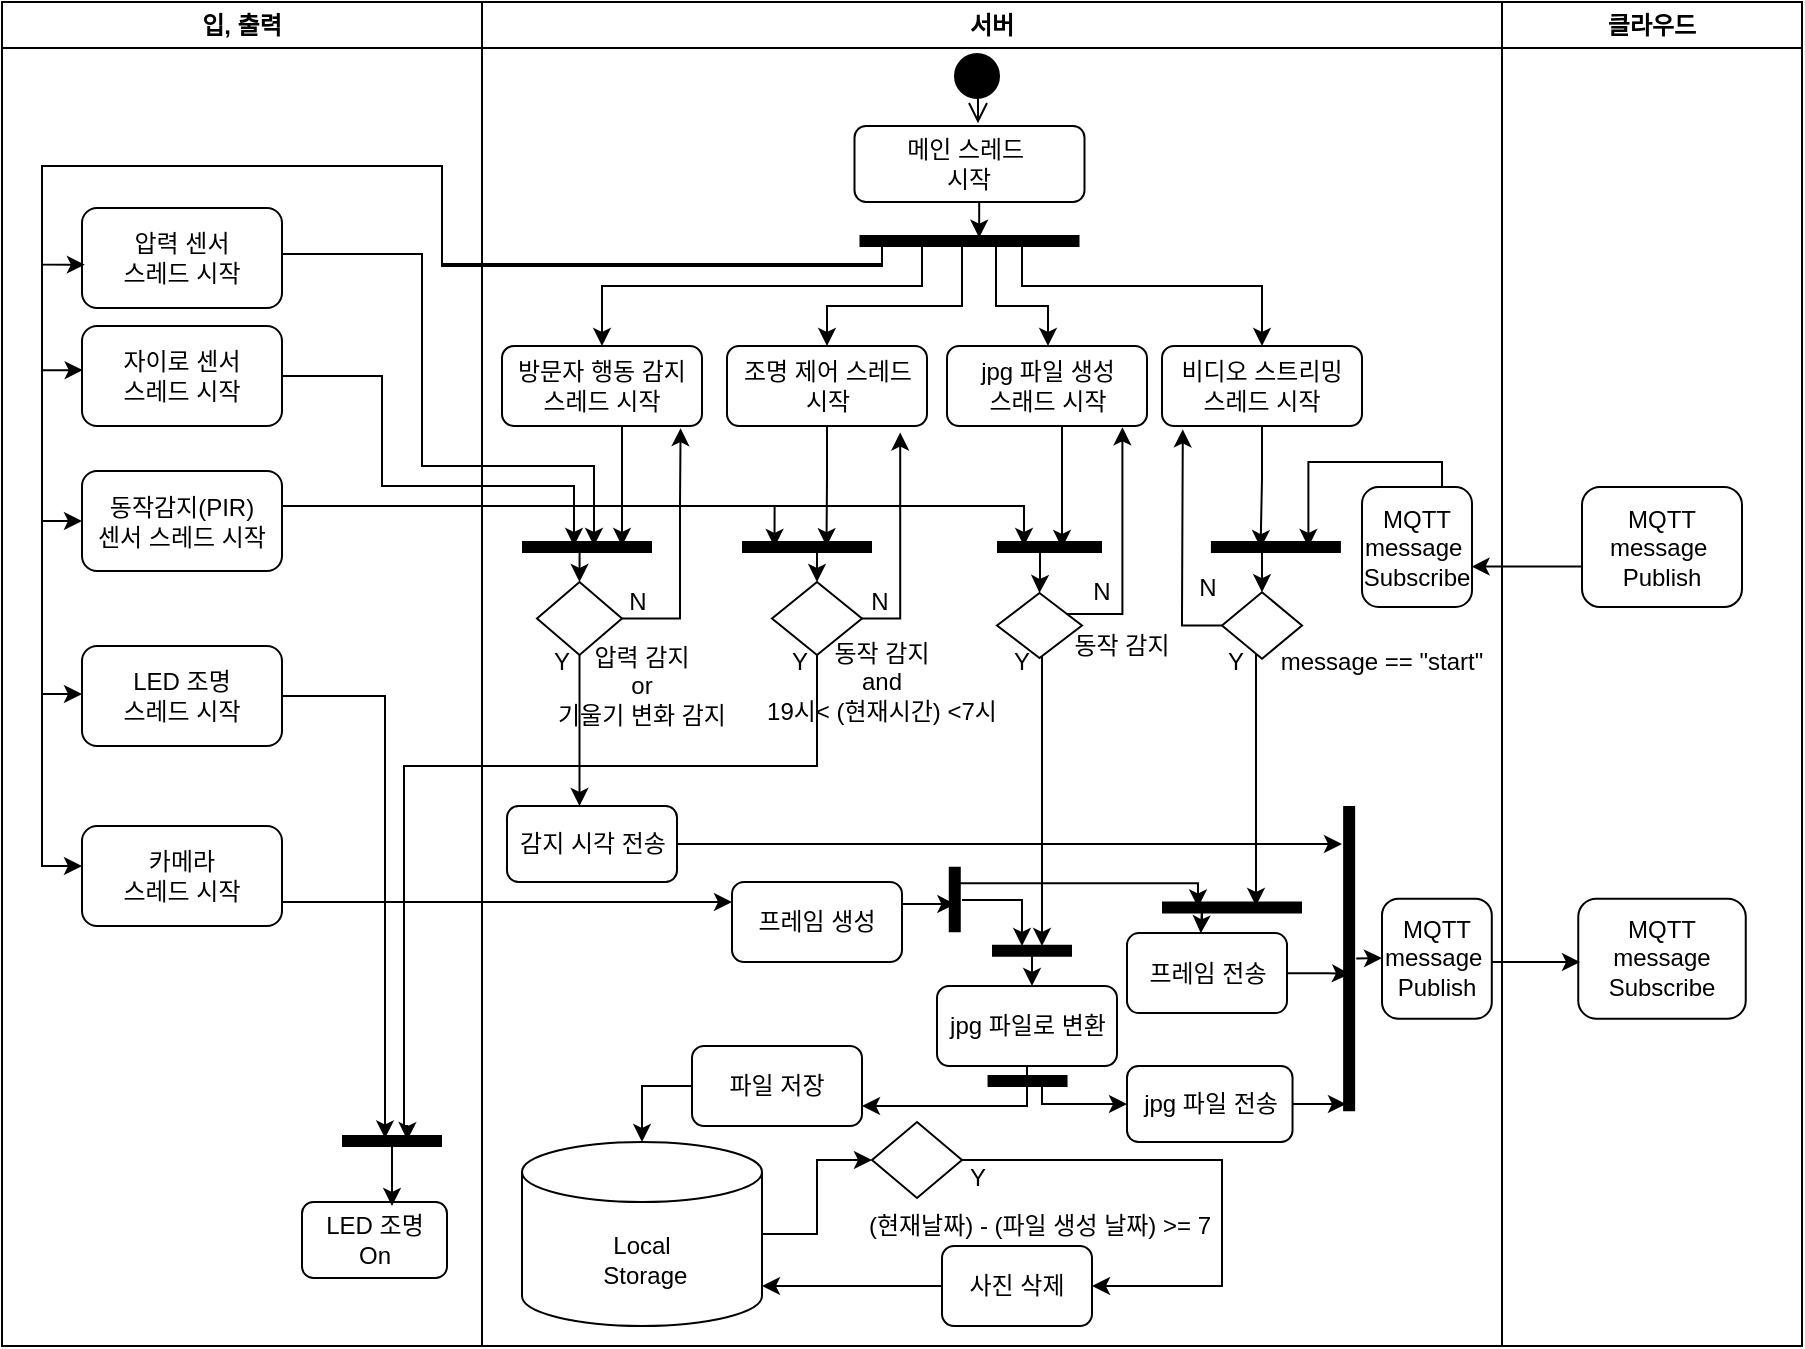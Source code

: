 <mxfile version="14.7.4" type="github">
  <diagram name="Page-1" id="e7e014a7-5840-1c2e-5031-d8a46d1fe8dd">
    <mxGraphModel dx="1026" dy="535" grid="1" gridSize="10" guides="1" tooltips="1" connect="1" arrows="1" fold="1" page="1" pageScale="1" pageWidth="1169" pageHeight="826" background="none" math="0" shadow="0">
      <root>
        <mxCell id="0" />
        <mxCell id="1" parent="0" />
        <mxCell id="2" value="입, 출력" style="swimlane;whiteSpace=wrap;startSize=23;" parent="1" vertex="1">
          <mxGeometry x="190" y="128" width="240" height="672" as="geometry" />
        </mxCell>
        <mxCell id="L_vHGLZkjsYfhN7t1LTF-173" value="&lt;span&gt;압력 센서&lt;/span&gt;&lt;br&gt;스레드 시작" style="rounded=1;whiteSpace=wrap;html=1;startSize=23;" vertex="1" parent="2">
          <mxGeometry x="40" y="103" width="100" height="50" as="geometry" />
        </mxCell>
        <mxCell id="L_vHGLZkjsYfhN7t1LTF-172" value="자이로 센서&lt;br style=&quot;padding: 0px ; margin: 0px&quot;&gt;스레드 시작" style="rounded=1;whiteSpace=wrap;html=1;startSize=23;" vertex="1" parent="2">
          <mxGeometry x="40" y="162" width="100" height="50" as="geometry" />
        </mxCell>
        <mxCell id="L_vHGLZkjsYfhN7t1LTF-171" value="동작감지(PIR)&lt;br&gt;센서 스레드 시작" style="rounded=1;whiteSpace=wrap;html=1;startSize=23;" vertex="1" parent="2">
          <mxGeometry x="40" y="234.5" width="100" height="50" as="geometry" />
        </mxCell>
        <mxCell id="L_vHGLZkjsYfhN7t1LTF-170" value="&lt;span&gt;LED 조명&lt;br&gt;스레드 시작&lt;br&gt;&lt;/span&gt;" style="rounded=1;whiteSpace=wrap;html=1;startSize=23;" vertex="1" parent="2">
          <mxGeometry x="40" y="322" width="100" height="50" as="geometry" />
        </mxCell>
        <mxCell id="L_vHGLZkjsYfhN7t1LTF-176" value="&lt;span&gt;카메라&lt;/span&gt;&lt;br style=&quot;padding: 0px ; margin: 0px&quot;&gt;스레드 시작" style="rounded=1;whiteSpace=wrap;html=1;startSize=23;" vertex="1" parent="2">
          <mxGeometry x="40" y="412" width="100" height="50" as="geometry" />
        </mxCell>
        <mxCell id="L_vHGLZkjsYfhN7t1LTF-133" value="LED 조명 &lt;br&gt;On" style="rounded=1;whiteSpace=wrap;html=1;startSize=23;" vertex="1" parent="2">
          <mxGeometry x="150" y="600" width="72.5" height="38" as="geometry" />
        </mxCell>
        <mxCell id="3" value="서버" style="swimlane;whiteSpace=wrap;startSize=23;" parent="1" vertex="1">
          <mxGeometry x="430" y="128" width="510" height="672" as="geometry" />
        </mxCell>
        <mxCell id="14" value="" style="edgeStyle=elbowEdgeStyle;elbow=horizontal;verticalAlign=bottom;endArrow=open;endSize=8;strokeColor=#000000;endFill=1;rounded=0;exitX=0.577;exitY=0.84;exitDx=0;exitDy=0;exitPerimeter=0;entryX=0.537;entryY=-0.036;entryDx=0;entryDy=0;entryPerimeter=0;" parent="3" source="13" target="L_vHGLZkjsYfhN7t1LTF-69" edge="1">
          <mxGeometry x="332.5" y="10" as="geometry">
            <mxPoint x="366" y="72" as="targetPoint" />
            <Array as="points">
              <mxPoint x="248" y="62" />
            </Array>
          </mxGeometry>
        </mxCell>
        <mxCell id="L_vHGLZkjsYfhN7t1LTF-147" style="edgeStyle=orthogonalEdgeStyle;rounded=0;orthogonalLoop=1;jettySize=auto;html=1;exitX=0.5;exitY=1;exitDx=0;exitDy=0;entryX=0.544;entryY=0.389;entryDx=0;entryDy=0;entryPerimeter=0;startSize=23;strokeColor=#000000;" edge="1" parent="3" source="L_vHGLZkjsYfhN7t1LTF-69" target="L_vHGLZkjsYfhN7t1LTF-71">
          <mxGeometry relative="1" as="geometry" />
        </mxCell>
        <mxCell id="L_vHGLZkjsYfhN7t1LTF-69" value="메인 스레드&amp;nbsp;&lt;br&gt;시작" style="rounded=1;whiteSpace=wrap;html=1;" vertex="1" parent="3">
          <mxGeometry x="186.25" y="62" width="115" height="38" as="geometry" />
        </mxCell>
        <mxCell id="L_vHGLZkjsYfhN7t1LTF-148" style="edgeStyle=orthogonalEdgeStyle;rounded=0;orthogonalLoop=1;jettySize=auto;html=1;startSize=23;strokeColor=#000000;exitX=0.468;exitY=0.528;exitDx=0;exitDy=0;exitPerimeter=0;" edge="1" parent="3" source="L_vHGLZkjsYfhN7t1LTF-71" target="L_vHGLZkjsYfhN7t1LTF-99">
          <mxGeometry relative="1" as="geometry">
            <Array as="points">
              <mxPoint x="220" y="120" />
              <mxPoint x="220" y="142" />
              <mxPoint x="60" y="142" />
            </Array>
          </mxGeometry>
        </mxCell>
        <mxCell id="L_vHGLZkjsYfhN7t1LTF-149" style="edgeStyle=orthogonalEdgeStyle;rounded=0;orthogonalLoop=1;jettySize=auto;html=1;exitX=0.567;exitY=0.544;exitDx=0;exitDy=0;exitPerimeter=0;entryX=0.5;entryY=0;entryDx=0;entryDy=0;startSize=23;strokeColor=#000000;" edge="1" parent="3" source="L_vHGLZkjsYfhN7t1LTF-71" target="L_vHGLZkjsYfhN7t1LTF-96">
          <mxGeometry relative="1" as="geometry">
            <Array as="points">
              <mxPoint x="240" y="120" />
              <mxPoint x="240" y="152" />
              <mxPoint x="173" y="152" />
            </Array>
          </mxGeometry>
        </mxCell>
        <mxCell id="L_vHGLZkjsYfhN7t1LTF-150" style="edgeStyle=orthogonalEdgeStyle;rounded=0;orthogonalLoop=1;jettySize=auto;html=1;exitX=0.75;exitY=0.5;exitDx=0;exitDy=0;exitPerimeter=0;startSize=23;strokeColor=#000000;" edge="1" parent="3" source="L_vHGLZkjsYfhN7t1LTF-71" target="L_vHGLZkjsYfhN7t1LTF-97">
          <mxGeometry relative="1" as="geometry">
            <Array as="points">
              <mxPoint x="257" y="152" />
              <mxPoint x="283" y="152" />
            </Array>
          </mxGeometry>
        </mxCell>
        <mxCell id="L_vHGLZkjsYfhN7t1LTF-151" style="edgeStyle=orthogonalEdgeStyle;rounded=0;orthogonalLoop=1;jettySize=auto;html=1;exitX=0.75;exitY=0.5;exitDx=0;exitDy=0;exitPerimeter=0;entryX=0.5;entryY=0;entryDx=0;entryDy=0;startSize=23;strokeColor=#000000;" edge="1" parent="3" source="L_vHGLZkjsYfhN7t1LTF-71" target="L_vHGLZkjsYfhN7t1LTF-100">
          <mxGeometry relative="1" as="geometry">
            <Array as="points">
              <mxPoint x="270" y="120" />
              <mxPoint x="270" y="142" />
              <mxPoint x="390" y="142" />
            </Array>
          </mxGeometry>
        </mxCell>
        <mxCell id="L_vHGLZkjsYfhN7t1LTF-71" value="" style="shape=line;strokeWidth=6;strokeColor=#000000;rotation=0;fillColor=#FFFFFF;" vertex="1" parent="3">
          <mxGeometry x="188.75" y="112" width="110" height="15" as="geometry" />
        </mxCell>
        <mxCell id="13" value="" style="ellipse;shape=startState;fillColor=#000000;strokeColor=#000000;" parent="3" vertex="1">
          <mxGeometry x="232.5" y="22" width="30" height="30" as="geometry" />
        </mxCell>
        <mxCell id="L_vHGLZkjsYfhN7t1LTF-211" style="edgeStyle=orthogonalEdgeStyle;rounded=0;orthogonalLoop=1;jettySize=auto;html=1;startSize=23;strokeColor=#000000;entryX=0.75;entryY=0.5;entryDx=0;entryDy=0;entryPerimeter=0;" edge="1" parent="3" target="L_vHGLZkjsYfhN7t1LTF-225">
          <mxGeometry relative="1" as="geometry">
            <mxPoint x="480.034" y="250" as="sourcePoint" />
            <Array as="points">
              <mxPoint x="480" y="230" />
              <mxPoint x="413" y="230" />
            </Array>
          </mxGeometry>
        </mxCell>
        <mxCell id="L_vHGLZkjsYfhN7t1LTF-228" style="edgeStyle=orthogonalEdgeStyle;rounded=0;orthogonalLoop=1;jettySize=auto;html=1;entryX=0.382;entryY=0.538;entryDx=0;entryDy=0;entryPerimeter=0;startSize=23;strokeColor=#000000;" edge="1" parent="3" source="L_vHGLZkjsYfhN7t1LTF-100" target="L_vHGLZkjsYfhN7t1LTF-225">
          <mxGeometry relative="1" as="geometry" />
        </mxCell>
        <mxCell id="L_vHGLZkjsYfhN7t1LTF-100" value="비디오 스트리밍&lt;br style=&quot;padding: 0px ; margin: 0px&quot;&gt;스레드 시작" style="rounded=1;whiteSpace=wrap;html=1;strokeColor=#000000;fillColor=#FFFFFF;" vertex="1" parent="3">
          <mxGeometry x="340" y="172" width="100" height="40" as="geometry" />
        </mxCell>
        <mxCell id="L_vHGLZkjsYfhN7t1LTF-168" style="edgeStyle=orthogonalEdgeStyle;rounded=0;orthogonalLoop=1;jettySize=auto;html=1;startSize=23;strokeColor=#000000;" edge="1" parent="3" source="L_vHGLZkjsYfhN7t1LTF-99">
          <mxGeometry relative="1" as="geometry">
            <mxPoint x="70" y="216" as="sourcePoint" />
            <mxPoint x="70" y="272" as="targetPoint" />
            <Array as="points">
              <mxPoint x="70" y="222" />
              <mxPoint x="70" y="222" />
            </Array>
          </mxGeometry>
        </mxCell>
        <mxCell id="L_vHGLZkjsYfhN7t1LTF-99" value="방문자 행동 감지&lt;br style=&quot;padding: 0px ; margin: 0px&quot;&gt;스레드 시작" style="rounded=1;whiteSpace=wrap;html=1;strokeColor=#000000;fillColor=#FFFFFF;" vertex="1" parent="3">
          <mxGeometry x="10" y="172" width="100" height="40" as="geometry" />
        </mxCell>
        <mxCell id="L_vHGLZkjsYfhN7t1LTF-97" value="jpg 파일 생성&lt;br style=&quot;padding: 0px ; margin: 0px&quot;&gt;스래드 시작" style="rounded=1;whiteSpace=wrap;html=1;strokeColor=#000000;fillColor=#FFFFFF;" vertex="1" parent="3">
          <mxGeometry x="232.5" y="172" width="100" height="40" as="geometry" />
        </mxCell>
        <mxCell id="L_vHGLZkjsYfhN7t1LTF-226" style="edgeStyle=orthogonalEdgeStyle;rounded=0;orthogonalLoop=1;jettySize=auto;html=1;entryX=0.65;entryY=0.474;entryDx=0;entryDy=0;entryPerimeter=0;startSize=23;strokeColor=#000000;" edge="1" parent="3" source="L_vHGLZkjsYfhN7t1LTF-96" target="L_vHGLZkjsYfhN7t1LTF-223">
          <mxGeometry relative="1" as="geometry" />
        </mxCell>
        <mxCell id="L_vHGLZkjsYfhN7t1LTF-96" value="조명 제어 스레드&lt;br&gt;시작" style="rounded=1;whiteSpace=wrap;html=1;strokeColor=#000000;fillColor=#FFFFFF;" vertex="1" parent="3">
          <mxGeometry x="122.5" y="172" width="100" height="40" as="geometry" />
        </mxCell>
        <mxCell id="21" value="" style="rhombus;fillColor=#FFFFFF;strokeColor=#000000;" parent="3" vertex="1">
          <mxGeometry x="257.5" y="295.5" width="42.5" height="32.5" as="geometry" />
        </mxCell>
        <mxCell id="L_vHGLZkjsYfhN7t1LTF-204" style="edgeStyle=orthogonalEdgeStyle;rounded=0;orthogonalLoop=1;jettySize=auto;html=1;startSize=23;strokeColor=#000000;" edge="1" parent="3" source="L_vHGLZkjsYfhN7t1LTF-119">
          <mxGeometry relative="1" as="geometry">
            <mxPoint x="387" y="340" as="sourcePoint" />
            <mxPoint x="387" y="452" as="targetPoint" />
            <Array as="points">
              <mxPoint x="387" y="362" />
              <mxPoint x="387" y="362" />
            </Array>
          </mxGeometry>
        </mxCell>
        <mxCell id="L_vHGLZkjsYfhN7t1LTF-120" value="프레임 생성" style="rounded=1;whiteSpace=wrap;html=1;strokeColor=#000000;fillColor=#FFFFFF;" vertex="1" parent="3">
          <mxGeometry x="125" y="440" width="85" height="40" as="geometry" />
        </mxCell>
        <mxCell id="L_vHGLZkjsYfhN7t1LTF-122" value="" style="rhombus;fillColor=#FFFFFF;strokeColor=#000000;" vertex="1" parent="3">
          <mxGeometry x="145" y="290" width="45" height="36.5" as="geometry" />
        </mxCell>
        <mxCell id="L_vHGLZkjsYfhN7t1LTF-183" style="edgeStyle=orthogonalEdgeStyle;rounded=0;orthogonalLoop=1;jettySize=auto;html=1;startSize=23;strokeColor=#000000;" edge="1" parent="3" source="L_vHGLZkjsYfhN7t1LTF-123" target="L_vHGLZkjsYfhN7t1LTF-132">
          <mxGeometry relative="1" as="geometry">
            <Array as="points">
              <mxPoint x="49" y="382" />
              <mxPoint x="49" y="382" />
            </Array>
          </mxGeometry>
        </mxCell>
        <mxCell id="L_vHGLZkjsYfhN7t1LTF-123" value="" style="rhombus;fillColor=#FFFFFF;strokeColor=#000000;shadow=0;" vertex="1" parent="3">
          <mxGeometry x="27.5" y="290" width="42.5" height="36.5" as="geometry" />
        </mxCell>
        <mxCell id="L_vHGLZkjsYfhN7t1LTF-200" style="edgeStyle=orthogonalEdgeStyle;rounded=0;orthogonalLoop=1;jettySize=auto;html=1;startSize=23;strokeColor=#000000;" edge="1" parent="3" source="L_vHGLZkjsYfhN7t1LTF-127" target="L_vHGLZkjsYfhN7t1LTF-128">
          <mxGeometry relative="1" as="geometry" />
        </mxCell>
        <mxCell id="L_vHGLZkjsYfhN7t1LTF-127" value="Local&lt;br&gt;&amp;nbsp;Storage" style="shape=cylinder3;whiteSpace=wrap;html=1;boundedLbl=1;backgroundOutline=1;size=15;startSize=23;" vertex="1" parent="3">
          <mxGeometry x="20" y="570" width="120" height="92" as="geometry" />
        </mxCell>
        <mxCell id="L_vHGLZkjsYfhN7t1LTF-201" style="edgeStyle=orthogonalEdgeStyle;rounded=0;orthogonalLoop=1;jettySize=auto;html=1;entryX=1;entryY=0.5;entryDx=0;entryDy=0;startSize=23;strokeColor=#000000;exitX=1;exitY=0.5;exitDx=0;exitDy=0;" edge="1" parent="3" source="L_vHGLZkjsYfhN7t1LTF-128" target="L_vHGLZkjsYfhN7t1LTF-130">
          <mxGeometry relative="1" as="geometry">
            <Array as="points">
              <mxPoint x="370" y="579" />
              <mxPoint x="370" y="642" />
            </Array>
          </mxGeometry>
        </mxCell>
        <mxCell id="L_vHGLZkjsYfhN7t1LTF-128" value="" style="rhombus;fillColor=#FFFFFF;strokeColor=#000000;" vertex="1" parent="3">
          <mxGeometry x="195" y="560" width="45" height="38" as="geometry" />
        </mxCell>
        <mxCell id="L_vHGLZkjsYfhN7t1LTF-202" style="edgeStyle=orthogonalEdgeStyle;rounded=0;orthogonalLoop=1;jettySize=auto;html=1;startSize=23;strokeColor=#000000;" edge="1" parent="3" source="L_vHGLZkjsYfhN7t1LTF-130" target="L_vHGLZkjsYfhN7t1LTF-127">
          <mxGeometry relative="1" as="geometry">
            <Array as="points">
              <mxPoint x="190" y="642" />
              <mxPoint x="190" y="642" />
            </Array>
          </mxGeometry>
        </mxCell>
        <mxCell id="L_vHGLZkjsYfhN7t1LTF-130" value="사진 삭제" style="rounded=1;whiteSpace=wrap;html=1;startSize=23;" vertex="1" parent="3">
          <mxGeometry x="230" y="622" width="75" height="40" as="geometry" />
        </mxCell>
        <mxCell id="L_vHGLZkjsYfhN7t1LTF-208" style="edgeStyle=orthogonalEdgeStyle;rounded=0;orthogonalLoop=1;jettySize=auto;html=1;entryX=0.5;entryY=0;entryDx=0;entryDy=0;entryPerimeter=0;startSize=23;strokeColor=#000000;exitX=0;exitY=0.5;exitDx=0;exitDy=0;" edge="1" parent="3" source="L_vHGLZkjsYfhN7t1LTF-131" target="L_vHGLZkjsYfhN7t1LTF-127">
          <mxGeometry relative="1" as="geometry" />
        </mxCell>
        <mxCell id="L_vHGLZkjsYfhN7t1LTF-131" value="파일 저장" style="rounded=1;whiteSpace=wrap;html=1;startSize=23;" vertex="1" parent="3">
          <mxGeometry x="105" y="522" width="85" height="40" as="geometry" />
        </mxCell>
        <mxCell id="L_vHGLZkjsYfhN7t1LTF-132" value="감지 시각 전송" style="rounded=1;whiteSpace=wrap;html=1;startSize=23;" vertex="1" parent="3">
          <mxGeometry x="12.5" y="402" width="85" height="38" as="geometry" />
        </mxCell>
        <mxCell id="L_vHGLZkjsYfhN7t1LTF-234" style="edgeStyle=orthogonalEdgeStyle;rounded=0;orthogonalLoop=1;jettySize=auto;html=1;startSize=23;strokeColor=#000000;" edge="1" parent="3" source="L_vHGLZkjsYfhN7t1LTF-134">
          <mxGeometry relative="1" as="geometry">
            <mxPoint x="434" y="486" as="targetPoint" />
            <Array as="points">
              <mxPoint x="423" y="486" />
              <mxPoint x="434" y="486" />
            </Array>
          </mxGeometry>
        </mxCell>
        <mxCell id="L_vHGLZkjsYfhN7t1LTF-134" value="프레임 전송" style="rounded=1;whiteSpace=wrap;html=1;strokeColor=#000000;fillColor=#FFFFFF;" vertex="1" parent="3">
          <mxGeometry x="322.5" y="465.56" width="80" height="40" as="geometry" />
        </mxCell>
        <mxCell id="L_vHGLZkjsYfhN7t1LTF-235" style="edgeStyle=orthogonalEdgeStyle;rounded=0;orthogonalLoop=1;jettySize=auto;html=1;startSize=23;strokeColor=#000000;" edge="1" parent="3" source="L_vHGLZkjsYfhN7t1LTF-138">
          <mxGeometry relative="1" as="geometry">
            <mxPoint x="450" y="478" as="targetPoint" />
            <Array as="points">
              <mxPoint x="449" y="478" />
              <mxPoint x="449" y="478" />
            </Array>
          </mxGeometry>
        </mxCell>
        <mxCell id="L_vHGLZkjsYfhN7t1LTF-138" value="" style="shape=line;strokeWidth=6;strokeColor=#000000;rotation=90;fillColor=#FFFFFF;" vertex="1" parent="3">
          <mxGeometry x="357.23" y="474.76" width="152.67" height="7.13" as="geometry" />
        </mxCell>
        <mxCell id="L_vHGLZkjsYfhN7t1LTF-169" style="edgeStyle=orthogonalEdgeStyle;rounded=0;orthogonalLoop=1;jettySize=auto;html=1;startSize=23;strokeColor=#000000;exitX=0.501;exitY=0.547;exitDx=0;exitDy=0;exitPerimeter=0;entryX=0.5;entryY=0;entryDx=0;entryDy=0;" edge="1" parent="3" source="L_vHGLZkjsYfhN7t1LTF-167" target="L_vHGLZkjsYfhN7t1LTF-123">
          <mxGeometry relative="1" as="geometry">
            <mxPoint x="55" y="314" as="targetPoint" />
          </mxGeometry>
        </mxCell>
        <mxCell id="L_vHGLZkjsYfhN7t1LTF-167" value="" style="shape=line;strokeWidth=6;strokeColor=#000000;rotation=0;fillColor=#FFFFFF;" vertex="1" parent="3">
          <mxGeometry x="20" y="265" width="65" height="15" as="geometry" />
        </mxCell>
        <mxCell id="L_vHGLZkjsYfhN7t1LTF-119" value="" style="rhombus;fillColor=#FFFFFF;strokeColor=#000000;" vertex="1" parent="3">
          <mxGeometry x="370" y="295.12" width="40" height="33.25" as="geometry" />
        </mxCell>
        <mxCell id="L_vHGLZkjsYfhN7t1LTF-214" value="&lt;span&gt;압력 감지&lt;/span&gt;&lt;br style=&quot;padding: 0px ; margin: 0px&quot;&gt;&lt;span&gt;or&lt;br&gt;기울기 변화 감지&lt;/span&gt;" style="text;html=1;strokeColor=none;fillColor=none;align=center;verticalAlign=middle;whiteSpace=wrap;rounded=0;shadow=0;" vertex="1" parent="3">
          <mxGeometry x="30" y="332" width="100" height="20" as="geometry" />
        </mxCell>
        <mxCell id="L_vHGLZkjsYfhN7t1LTF-215" value="&lt;span&gt;동작 감지&lt;/span&gt;&lt;br style=&quot;padding: 0px ; margin: 0px&quot;&gt;&lt;span&gt;and&lt;/span&gt;&lt;br style=&quot;padding: 0px ; margin: 0px&quot;&gt;&lt;span&gt;19시&amp;lt; (현재시간) &amp;lt;7시&lt;/span&gt;" style="text;html=1;strokeColor=none;fillColor=none;align=center;verticalAlign=middle;whiteSpace=wrap;rounded=0;shadow=0;" vertex="1" parent="3">
          <mxGeometry x="130" y="320" width="140" height="40" as="geometry" />
        </mxCell>
        <mxCell id="L_vHGLZkjsYfhN7t1LTF-219" value="&lt;span&gt;message == &quot;start&quot;&lt;/span&gt;" style="text;html=1;strokeColor=none;fillColor=none;align=center;verticalAlign=middle;whiteSpace=wrap;rounded=0;shadow=0;" vertex="1" parent="3">
          <mxGeometry x="394.9" y="320" width="110" height="20" as="geometry" />
        </mxCell>
        <mxCell id="L_vHGLZkjsYfhN7t1LTF-222" value="&lt;span&gt;(현재날짜) - (파일 생성 날짜)&amp;nbsp;&lt;/span&gt;&lt;span&gt;&amp;gt;= 7&lt;/span&gt;" style="text;html=1;strokeColor=none;fillColor=none;align=center;verticalAlign=middle;whiteSpace=wrap;rounded=0;shadow=0;" vertex="1" parent="3">
          <mxGeometry x="178.75" y="602" width="200" height="20" as="geometry" />
        </mxCell>
        <mxCell id="L_vHGLZkjsYfhN7t1LTF-230" style="edgeStyle=orthogonalEdgeStyle;rounded=0;orthogonalLoop=1;jettySize=auto;html=1;entryX=0.5;entryY=0;entryDx=0;entryDy=0;startSize=23;strokeColor=#000000;exitX=0.495;exitY=0.448;exitDx=0;exitDy=0;exitPerimeter=0;" edge="1" parent="3" source="L_vHGLZkjsYfhN7t1LTF-223" target="L_vHGLZkjsYfhN7t1LTF-122">
          <mxGeometry relative="1" as="geometry" />
        </mxCell>
        <mxCell id="L_vHGLZkjsYfhN7t1LTF-223" value="" style="shape=line;strokeWidth=6;strokeColor=#000000;rotation=0;fillColor=#FFFFFF;" vertex="1" parent="3">
          <mxGeometry x="130" y="265" width="65" height="15" as="geometry" />
        </mxCell>
        <mxCell id="L_vHGLZkjsYfhN7t1LTF-232" style="edgeStyle=orthogonalEdgeStyle;rounded=0;orthogonalLoop=1;jettySize=auto;html=1;entryX=0.5;entryY=0;entryDx=0;entryDy=0;startSize=23;strokeColor=#000000;exitX=0.351;exitY=0.522;exitDx=0;exitDy=0;exitPerimeter=0;" edge="1" parent="3" source="L_vHGLZkjsYfhN7t1LTF-225" target="L_vHGLZkjsYfhN7t1LTF-119">
          <mxGeometry relative="1" as="geometry">
            <Array as="points" />
          </mxGeometry>
        </mxCell>
        <mxCell id="L_vHGLZkjsYfhN7t1LTF-225" value="" style="shape=line;strokeWidth=6;strokeColor=#000000;rotation=0;fillColor=#FFFFFF;" vertex="1" parent="3">
          <mxGeometry x="364.45" y="265" width="65" height="15" as="geometry" />
        </mxCell>
        <mxCell id="L_vHGLZkjsYfhN7t1LTF-217" value="&lt;span&gt;동작 감지&lt;/span&gt;" style="text;html=1;strokeColor=none;fillColor=none;align=center;verticalAlign=middle;whiteSpace=wrap;rounded=0;shadow=0;" vertex="1" parent="3">
          <mxGeometry x="290" y="312" width="60" height="20" as="geometry" />
        </mxCell>
        <mxCell id="L_vHGLZkjsYfhN7t1LTF-224" value="" style="shape=line;strokeWidth=6;strokeColor=#000000;rotation=0;fillColor=#FFFFFF;" vertex="1" parent="3">
          <mxGeometry x="257.5" y="265" width="52.5" height="15" as="geometry" />
        </mxCell>
        <mxCell id="L_vHGLZkjsYfhN7t1LTF-227" style="edgeStyle=orthogonalEdgeStyle;rounded=0;orthogonalLoop=1;jettySize=auto;html=1;startSize=23;strokeColor=#000000;" edge="1" parent="3" source="L_vHGLZkjsYfhN7t1LTF-97">
          <mxGeometry relative="1" as="geometry">
            <mxPoint x="290" y="273" as="targetPoint" />
            <Array as="points">
              <mxPoint x="290" y="222" />
              <mxPoint x="290" y="222" />
            </Array>
          </mxGeometry>
        </mxCell>
        <mxCell id="L_vHGLZkjsYfhN7t1LTF-231" style="edgeStyle=orthogonalEdgeStyle;rounded=0;orthogonalLoop=1;jettySize=auto;html=1;entryX=0.5;entryY=0;entryDx=0;entryDy=0;startSize=23;strokeColor=#000000;exitX=0.33;exitY=0.487;exitDx=0;exitDy=0;exitPerimeter=0;" edge="1" parent="3" source="L_vHGLZkjsYfhN7t1LTF-224" target="21">
          <mxGeometry relative="1" as="geometry">
            <Array as="points">
              <mxPoint x="279" y="272" />
              <mxPoint x="279" y="287" />
            </Array>
          </mxGeometry>
        </mxCell>
        <mxCell id="L_vHGLZkjsYfhN7t1LTF-236" value="jpg 파일 전송" style="rounded=1;whiteSpace=wrap;html=1;shadow=0;strokeColor=#000000;fillColor=#FFFFFF;" vertex="1" parent="3">
          <mxGeometry x="322.5" y="532" width="82.77" height="38" as="geometry" />
        </mxCell>
        <mxCell id="L_vHGLZkjsYfhN7t1LTF-239" style="edgeStyle=orthogonalEdgeStyle;rounded=0;orthogonalLoop=1;jettySize=auto;html=1;startSize=23;strokeColor=#000000;exitX=1;exitY=0.5;exitDx=0;exitDy=0;" edge="1" parent="3" source="L_vHGLZkjsYfhN7t1LTF-236">
          <mxGeometry relative="1" as="geometry">
            <mxPoint x="432" y="551" as="targetPoint" />
            <mxPoint x="420" y="541" as="sourcePoint" />
          </mxGeometry>
        </mxCell>
        <mxCell id="L_vHGLZkjsYfhN7t1LTF-241" value="MQTT&lt;br style=&quot;padding: 0px ; margin: 0px&quot;&gt;message&amp;nbsp;&lt;br&gt;Subscribe" style="rounded=1;whiteSpace=wrap;html=1;shadow=0;strokeColor=#000000;fillColor=#FFFFFF;" vertex="1" parent="3">
          <mxGeometry x="440" y="242.5" width="55" height="60" as="geometry" />
        </mxCell>
        <mxCell id="L_vHGLZkjsYfhN7t1LTF-240" value="MQTT&lt;br style=&quot;padding: 0px ; margin: 0px&quot;&gt;message&amp;nbsp;&lt;br&gt;Publish" style="rounded=1;whiteSpace=wrap;html=1;shadow=0;strokeColor=#000000;fillColor=#FFFFFF;" vertex="1" parent="3">
          <mxGeometry x="450" y="448.33" width="54.9" height="60" as="geometry" />
        </mxCell>
        <mxCell id="L_vHGLZkjsYfhN7t1LTF-247" style="edgeStyle=orthogonalEdgeStyle;rounded=0;orthogonalLoop=1;jettySize=auto;html=1;startSize=23;strokeColor=#000000;entryX=0.893;entryY=1.027;entryDx=0;entryDy=0;entryPerimeter=0;" edge="1" parent="3" source="L_vHGLZkjsYfhN7t1LTF-123" target="L_vHGLZkjsYfhN7t1LTF-99">
          <mxGeometry relative="1" as="geometry">
            <mxPoint x="100" y="232" as="targetPoint" />
            <Array as="points">
              <mxPoint x="99" y="308" />
              <mxPoint x="99" y="251" />
            </Array>
          </mxGeometry>
        </mxCell>
        <mxCell id="L_vHGLZkjsYfhN7t1LTF-249" style="edgeStyle=orthogonalEdgeStyle;rounded=0;orthogonalLoop=1;jettySize=auto;html=1;startSize=23;strokeColor=#000000;entryX=0.866;entryY=1.082;entryDx=0;entryDy=0;entryPerimeter=0;" edge="1" parent="3" source="L_vHGLZkjsYfhN7t1LTF-122" target="L_vHGLZkjsYfhN7t1LTF-96">
          <mxGeometry relative="1" as="geometry">
            <mxPoint x="210" y="222" as="targetPoint" />
            <Array as="points">
              <mxPoint x="209" y="308" />
            </Array>
          </mxGeometry>
        </mxCell>
        <mxCell id="L_vHGLZkjsYfhN7t1LTF-250" style="edgeStyle=orthogonalEdgeStyle;rounded=0;orthogonalLoop=1;jettySize=auto;html=1;startSize=23;strokeColor=#000000;entryX=0.877;entryY=1.016;entryDx=0;entryDy=0;entryPerimeter=0;" edge="1" parent="3" source="21" target="L_vHGLZkjsYfhN7t1LTF-97">
          <mxGeometry relative="1" as="geometry">
            <mxPoint x="320" y="222" as="targetPoint" />
            <Array as="points">
              <mxPoint x="320" y="306" />
            </Array>
          </mxGeometry>
        </mxCell>
        <mxCell id="L_vHGLZkjsYfhN7t1LTF-251" style="edgeStyle=orthogonalEdgeStyle;rounded=0;orthogonalLoop=1;jettySize=auto;html=1;startSize=23;strokeColor=#000000;entryX=0.104;entryY=1.042;entryDx=0;entryDy=0;entryPerimeter=0;exitX=0;exitY=0.5;exitDx=0;exitDy=0;" edge="1" parent="3" source="L_vHGLZkjsYfhN7t1LTF-119" target="L_vHGLZkjsYfhN7t1LTF-100">
          <mxGeometry relative="1" as="geometry">
            <mxPoint x="350" y="222" as="targetPoint" />
            <Array as="points">
              <mxPoint x="350" y="312" />
              <mxPoint x="350" y="307" />
              <mxPoint x="350" y="307" />
            </Array>
          </mxGeometry>
        </mxCell>
        <mxCell id="L_vHGLZkjsYfhN7t1LTF-256" value="Y" style="text;html=1;strokeColor=none;fillColor=none;align=center;verticalAlign=middle;whiteSpace=wrap;rounded=0;shadow=0;" vertex="1" parent="3">
          <mxGeometry x="20" y="320" width="40" height="20" as="geometry" />
        </mxCell>
        <mxCell id="L_vHGLZkjsYfhN7t1LTF-253" value="Y" style="text;html=1;strokeColor=none;fillColor=none;align=center;verticalAlign=middle;whiteSpace=wrap;rounded=0;shadow=0;" vertex="1" parent="3">
          <mxGeometry x="138.75" y="320" width="40" height="20" as="geometry" />
        </mxCell>
        <mxCell id="L_vHGLZkjsYfhN7t1LTF-255" value="Y" style="text;html=1;strokeColor=none;fillColor=none;align=center;verticalAlign=middle;whiteSpace=wrap;rounded=0;shadow=0;" vertex="1" parent="3">
          <mxGeometry x="250" y="320" width="40" height="20" as="geometry" />
        </mxCell>
        <mxCell id="L_vHGLZkjsYfhN7t1LTF-252" value="Y" style="text;html=1;strokeColor=none;fillColor=none;align=center;verticalAlign=middle;whiteSpace=wrap;rounded=0;shadow=0;" vertex="1" parent="3">
          <mxGeometry x="357.23" y="320" width="40" height="20" as="geometry" />
        </mxCell>
        <mxCell id="L_vHGLZkjsYfhN7t1LTF-254" value="Y" style="text;html=1;strokeColor=none;fillColor=none;align=center;verticalAlign=middle;whiteSpace=wrap;rounded=0;shadow=0;" vertex="1" parent="3">
          <mxGeometry x="227.5" y="578" width="40" height="20" as="geometry" />
        </mxCell>
        <mxCell id="L_vHGLZkjsYfhN7t1LTF-260" value="N" style="text;html=1;strokeColor=none;fillColor=none;align=center;verticalAlign=middle;whiteSpace=wrap;rounded=0;shadow=0;" vertex="1" parent="3">
          <mxGeometry x="57.5" y="289.63" width="40" height="20" as="geometry" />
        </mxCell>
        <mxCell id="L_vHGLZkjsYfhN7t1LTF-259" value="N" style="text;html=1;strokeColor=none;fillColor=none;align=center;verticalAlign=middle;whiteSpace=wrap;rounded=0;shadow=0;" vertex="1" parent="3">
          <mxGeometry x="178.75" y="289.63" width="40" height="20" as="geometry" />
        </mxCell>
        <mxCell id="L_vHGLZkjsYfhN7t1LTF-258" value="N" style="text;html=1;strokeColor=none;fillColor=none;align=center;verticalAlign=middle;whiteSpace=wrap;rounded=0;shadow=0;" vertex="1" parent="3">
          <mxGeometry x="290" y="285" width="40" height="20" as="geometry" />
        </mxCell>
        <mxCell id="L_vHGLZkjsYfhN7t1LTF-257" value="N" style="text;html=1;strokeColor=none;fillColor=none;align=center;verticalAlign=middle;whiteSpace=wrap;rounded=0;shadow=0;" vertex="1" parent="3">
          <mxGeometry x="342.5" y="282.5" width="40" height="20" as="geometry" />
        </mxCell>
        <mxCell id="L_vHGLZkjsYfhN7t1LTF-193" value="" style="shape=line;strokeWidth=6;strokeColor=#000000;rotation=0;fillColor=#FFFFFF;" vertex="1" parent="3">
          <mxGeometry x="255" y="466.89" width="40" height="15" as="geometry" />
        </mxCell>
        <mxCell id="4" value="클라우드" style="swimlane;whiteSpace=wrap" parent="1" vertex="1">
          <mxGeometry x="940" y="128" width="150" height="672" as="geometry" />
        </mxCell>
        <mxCell id="L_vHGLZkjsYfhN7t1LTF-243" value="MQTT&lt;br style=&quot;padding: 0px ; margin: 0px&quot;&gt;message&amp;nbsp;&lt;br&gt;Publish" style="rounded=1;whiteSpace=wrap;html=1;shadow=0;strokeColor=#000000;fillColor=#FFFFFF;" vertex="1" parent="4">
          <mxGeometry x="40" y="242.5" width="80" height="60" as="geometry" />
        </mxCell>
        <mxCell id="L_vHGLZkjsYfhN7t1LTF-242" value="MQTT&lt;br style=&quot;padding: 0px ; margin: 0px&quot;&gt;message Subscribe" style="rounded=1;whiteSpace=wrap;html=1;shadow=0;strokeColor=#000000;fillColor=#FFFFFF;" vertex="1" parent="4">
          <mxGeometry x="38.13" y="448.33" width="83.75" height="60" as="geometry" />
        </mxCell>
        <mxCell id="L_vHGLZkjsYfhN7t1LTF-153" style="edgeStyle=orthogonalEdgeStyle;rounded=0;orthogonalLoop=1;jettySize=auto;html=1;startSize=23;strokeColor=#000000;exitX=0.25;exitY=0.5;exitDx=0;exitDy=0;exitPerimeter=0;entryX=0.013;entryY=0.611;entryDx=0;entryDy=0;entryPerimeter=0;" edge="1" parent="1" source="L_vHGLZkjsYfhN7t1LTF-71">
          <mxGeometry relative="1" as="geometry">
            <mxPoint x="231.43" y="259.328" as="targetPoint" />
            <mxPoint x="647" y="265" as="sourcePoint" />
            <Array as="points">
              <mxPoint x="630" y="248" />
              <mxPoint x="630" y="259" />
              <mxPoint x="410" y="259" />
              <mxPoint x="410" y="210" />
              <mxPoint x="210" y="210" />
              <mxPoint x="210" y="259" />
            </Array>
          </mxGeometry>
        </mxCell>
        <mxCell id="L_vHGLZkjsYfhN7t1LTF-158" style="edgeStyle=orthogonalEdgeStyle;rounded=0;orthogonalLoop=1;jettySize=auto;html=1;exitX=0.25;exitY=0.5;exitDx=0;exitDy=0;exitPerimeter=0;entryX=0.003;entryY=0.441;entryDx=0;entryDy=0;entryPerimeter=0;startSize=23;strokeColor=#000000;" edge="1" parent="1" source="L_vHGLZkjsYfhN7t1LTF-71">
          <mxGeometry relative="1" as="geometry">
            <mxPoint x="230.33" y="312.05" as="targetPoint" />
            <Array as="points">
              <mxPoint x="630" y="248" />
              <mxPoint x="630" y="260" />
              <mxPoint x="410" y="260" />
              <mxPoint x="410" y="210" />
              <mxPoint x="210" y="210" />
              <mxPoint x="210" y="312" />
            </Array>
          </mxGeometry>
        </mxCell>
        <mxCell id="L_vHGLZkjsYfhN7t1LTF-159" style="edgeStyle=orthogonalEdgeStyle;rounded=0;orthogonalLoop=1;jettySize=auto;html=1;exitX=0.25;exitY=0.5;exitDx=0;exitDy=0;exitPerimeter=0;entryX=0;entryY=0.5;entryDx=0;entryDy=0;startSize=23;strokeColor=#000000;" edge="1" parent="1" source="L_vHGLZkjsYfhN7t1LTF-71" target="L_vHGLZkjsYfhN7t1LTF-171">
          <mxGeometry relative="1" as="geometry">
            <mxPoint x="230" y="394" as="targetPoint" />
            <Array as="points">
              <mxPoint x="630" y="248" />
              <mxPoint x="630" y="260" />
              <mxPoint x="410" y="260" />
              <mxPoint x="410" y="210" />
              <mxPoint x="210" y="210" />
              <mxPoint x="210" y="388" />
            </Array>
          </mxGeometry>
        </mxCell>
        <mxCell id="L_vHGLZkjsYfhN7t1LTF-160" style="edgeStyle=orthogonalEdgeStyle;rounded=0;orthogonalLoop=1;jettySize=auto;html=1;exitX=0.25;exitY=0.5;exitDx=0;exitDy=0;exitPerimeter=0;entryX=0;entryY=0.5;entryDx=0;entryDy=0;startSize=23;strokeColor=#000000;" edge="1" parent="1" source="L_vHGLZkjsYfhN7t1LTF-71">
          <mxGeometry relative="1" as="geometry">
            <mxPoint x="230" y="474" as="targetPoint" />
            <Array as="points">
              <mxPoint x="630" y="248" />
              <mxPoint x="630" y="260" />
              <mxPoint x="410" y="260" />
              <mxPoint x="410" y="210" />
              <mxPoint x="210" y="210" />
              <mxPoint x="210" y="474" />
            </Array>
          </mxGeometry>
        </mxCell>
        <mxCell id="L_vHGLZkjsYfhN7t1LTF-161" style="edgeStyle=orthogonalEdgeStyle;rounded=0;orthogonalLoop=1;jettySize=auto;html=1;exitX=0.25;exitY=0.5;exitDx=0;exitDy=0;exitPerimeter=0;entryX=0;entryY=0.6;entryDx=0;entryDy=0;entryPerimeter=0;startSize=23;strokeColor=#000000;" edge="1" parent="1" source="L_vHGLZkjsYfhN7t1LTF-71">
          <mxGeometry relative="1" as="geometry">
            <mxPoint x="230" y="560" as="targetPoint" />
            <Array as="points">
              <mxPoint x="630" y="248" />
              <mxPoint x="630" y="260" />
              <mxPoint x="410" y="260" />
              <mxPoint x="410" y="210" />
              <mxPoint x="210" y="210" />
              <mxPoint x="210" y="560" />
            </Array>
          </mxGeometry>
        </mxCell>
        <mxCell id="L_vHGLZkjsYfhN7t1LTF-162" style="edgeStyle=orthogonalEdgeStyle;rounded=0;orthogonalLoop=1;jettySize=auto;html=1;startSize=23;strokeColor=#000000;entryX=0.25;entryY=0.5;entryDx=0;entryDy=0;entryPerimeter=0;exitX=1;exitY=0.5;exitDx=0;exitDy=0;" edge="1" parent="1" source="L_vHGLZkjsYfhN7t1LTF-171" target="L_vHGLZkjsYfhN7t1LTF-223">
          <mxGeometry relative="1" as="geometry">
            <mxPoint x="280" y="360" as="sourcePoint" />
            <mxPoint x="600" y="410" as="targetPoint" />
            <Array as="points">
              <mxPoint x="330" y="380" />
              <mxPoint x="576" y="380" />
            </Array>
          </mxGeometry>
        </mxCell>
        <mxCell id="L_vHGLZkjsYfhN7t1LTF-163" style="edgeStyle=orthogonalEdgeStyle;rounded=0;orthogonalLoop=1;jettySize=auto;html=1;startSize=23;strokeColor=#000000;exitX=1;exitY=0.5;exitDx=0;exitDy=0;" edge="1" parent="1" source="L_vHGLZkjsYfhN7t1LTF-171">
          <mxGeometry relative="1" as="geometry">
            <mxPoint x="340" y="393" as="sourcePoint" />
            <mxPoint x="701" y="400" as="targetPoint" />
            <Array as="points">
              <mxPoint x="330" y="380" />
              <mxPoint x="701" y="380" />
            </Array>
          </mxGeometry>
        </mxCell>
        <mxCell id="L_vHGLZkjsYfhN7t1LTF-164" style="edgeStyle=orthogonalEdgeStyle;rounded=0;orthogonalLoop=1;jettySize=auto;html=1;startSize=23;strokeColor=#000000;exitX=1;exitY=0.5;exitDx=0;exitDy=0;" edge="1" parent="1" source="L_vHGLZkjsYfhN7t1LTF-173">
          <mxGeometry relative="1" as="geometry">
            <mxPoint x="340" y="254.029" as="sourcePoint" />
            <mxPoint x="486" y="400" as="targetPoint" />
            <Array as="points">
              <mxPoint x="330" y="254" />
              <mxPoint x="400" y="254" />
              <mxPoint x="400" y="360" />
              <mxPoint x="486" y="360" />
            </Array>
          </mxGeometry>
        </mxCell>
        <mxCell id="L_vHGLZkjsYfhN7t1LTF-166" style="edgeStyle=orthogonalEdgeStyle;rounded=0;orthogonalLoop=1;jettySize=auto;html=1;startSize=23;strokeColor=#000000;exitX=1;exitY=0.5;exitDx=0;exitDy=0;" edge="1" parent="1" source="L_vHGLZkjsYfhN7t1LTF-172">
          <mxGeometry relative="1" as="geometry">
            <mxPoint x="340" y="315" as="sourcePoint" />
            <mxPoint x="476" y="400" as="targetPoint" />
            <Array as="points">
              <mxPoint x="380" y="315" />
              <mxPoint x="380" y="370" />
              <mxPoint x="476" y="370" />
            </Array>
          </mxGeometry>
        </mxCell>
        <mxCell id="L_vHGLZkjsYfhN7t1LTF-178" style="edgeStyle=orthogonalEdgeStyle;rounded=0;orthogonalLoop=1;jettySize=auto;html=1;startSize=23;strokeColor=#000000;startArrow=none;exitX=0.5;exitY=1;exitDx=0;exitDy=0;entryX=0.653;entryY=0.471;entryDx=0;entryDy=0;entryPerimeter=0;" edge="1" parent="1" source="L_vHGLZkjsYfhN7t1LTF-122" target="L_vHGLZkjsYfhN7t1LTF-181">
          <mxGeometry relative="1" as="geometry">
            <mxPoint x="391" y="690" as="targetPoint" />
            <Array as="points">
              <mxPoint x="598" y="510" />
              <mxPoint x="391" y="510" />
              <mxPoint x="391" y="690" />
              <mxPoint x="393" y="690" />
            </Array>
          </mxGeometry>
        </mxCell>
        <mxCell id="L_vHGLZkjsYfhN7t1LTF-180" style="edgeStyle=orthogonalEdgeStyle;rounded=0;orthogonalLoop=1;jettySize=auto;html=1;startSize=23;strokeColor=#000000;entryX=0.43;entryY=0.412;entryDx=0;entryDy=0;entryPerimeter=0;" edge="1" parent="1" source="L_vHGLZkjsYfhN7t1LTF-170" target="L_vHGLZkjsYfhN7t1LTF-181">
          <mxGeometry relative="1" as="geometry">
            <mxPoint x="380.0" y="700" as="targetPoint" />
          </mxGeometry>
        </mxCell>
        <mxCell id="L_vHGLZkjsYfhN7t1LTF-182" style="edgeStyle=orthogonalEdgeStyle;rounded=0;orthogonalLoop=1;jettySize=auto;html=1;startSize=23;strokeColor=#000000;" edge="1" parent="1">
          <mxGeometry relative="1" as="geometry">
            <mxPoint x="385" y="698" as="sourcePoint" />
            <mxPoint x="385" y="730" as="targetPoint" />
          </mxGeometry>
        </mxCell>
        <mxCell id="L_vHGLZkjsYfhN7t1LTF-181" value="" style="shape=line;strokeWidth=6;strokeColor=#000000;rotation=0;fillColor=#FFFFFF;" vertex="1" parent="1">
          <mxGeometry x="360" y="690" width="50" height="15" as="geometry" />
        </mxCell>
        <mxCell id="L_vHGLZkjsYfhN7t1LTF-184" style="edgeStyle=orthogonalEdgeStyle;rounded=0;orthogonalLoop=1;jettySize=auto;html=1;startSize=23;strokeColor=#000000;" edge="1" parent="1" source="L_vHGLZkjsYfhN7t1LTF-132">
          <mxGeometry relative="1" as="geometry">
            <mxPoint x="860" y="549" as="targetPoint" />
            <Array as="points">
              <mxPoint x="860" y="549" />
            </Array>
          </mxGeometry>
        </mxCell>
        <mxCell id="L_vHGLZkjsYfhN7t1LTF-185" style="edgeStyle=orthogonalEdgeStyle;rounded=0;orthogonalLoop=1;jettySize=auto;html=1;startSize=23;strokeColor=#000000;" edge="1" parent="1" source="L_vHGLZkjsYfhN7t1LTF-176" target="L_vHGLZkjsYfhN7t1LTF-120">
          <mxGeometry relative="1" as="geometry">
            <Array as="points">
              <mxPoint x="390" y="578" />
              <mxPoint x="390" y="578" />
            </Array>
          </mxGeometry>
        </mxCell>
        <mxCell id="L_vHGLZkjsYfhN7t1LTF-189" style="edgeStyle=orthogonalEdgeStyle;rounded=0;orthogonalLoop=1;jettySize=auto;html=1;startSize=23;strokeColor=#000000;" edge="1" parent="1">
          <mxGeometry relative="1" as="geometry">
            <mxPoint x="670" y="577" as="sourcePoint" />
            <mxPoint x="700" y="600" as="targetPoint" />
            <Array as="points">
              <mxPoint x="700" y="577" />
            </Array>
          </mxGeometry>
        </mxCell>
        <mxCell id="L_vHGLZkjsYfhN7t1LTF-188" value="" style="shape=line;strokeWidth=6;strokeColor=#000000;rotation=90;fillColor=#FFFFFF;" vertex="1" parent="1">
          <mxGeometry x="650" y="573.19" width="32.77" height="7.13" as="geometry" />
        </mxCell>
        <mxCell id="L_vHGLZkjsYfhN7t1LTF-190" style="edgeStyle=orthogonalEdgeStyle;rounded=0;orthogonalLoop=1;jettySize=auto;html=1;entryX=0.571;entryY=0.46;entryDx=0;entryDy=0;entryPerimeter=0;startSize=23;strokeColor=#000000;" edge="1" parent="1" source="L_vHGLZkjsYfhN7t1LTF-120" target="L_vHGLZkjsYfhN7t1LTF-188">
          <mxGeometry relative="1" as="geometry">
            <Array as="points">
              <mxPoint x="650" y="579" />
              <mxPoint x="650" y="579" />
            </Array>
          </mxGeometry>
        </mxCell>
        <mxCell id="L_vHGLZkjsYfhN7t1LTF-206" style="edgeStyle=orthogonalEdgeStyle;rounded=0;orthogonalLoop=1;jettySize=auto;html=1;startSize=23;strokeColor=#000000;entryX=0.461;entryY=0.002;entryDx=0;entryDy=0;entryPerimeter=0;" edge="1" parent="1" target="L_vHGLZkjsYfhN7t1LTF-134">
          <mxGeometry relative="1" as="geometry">
            <mxPoint x="790" y="590" as="targetPoint" />
            <mxPoint x="790" y="590" as="sourcePoint" />
            <Array as="points">
              <mxPoint x="790" y="581" />
              <mxPoint x="789" y="581" />
            </Array>
          </mxGeometry>
        </mxCell>
        <mxCell id="L_vHGLZkjsYfhN7t1LTF-205" value="" style="shape=line;strokeWidth=6;strokeColor=#000000;rotation=0;fillColor=#FFFFFF;" vertex="1" parent="1">
          <mxGeometry x="770" y="573.19" width="70" height="15" as="geometry" />
        </mxCell>
        <mxCell id="L_vHGLZkjsYfhN7t1LTF-186" style="edgeStyle=orthogonalEdgeStyle;rounded=0;orthogonalLoop=1;jettySize=auto;html=1;startSize=23;strokeColor=#000000;exitX=0.25;exitY=0.5;exitDx=0;exitDy=0;exitPerimeter=0;entryX=0.25;entryY=0.5;entryDx=0;entryDy=0;entryPerimeter=0;" edge="1" parent="1" source="L_vHGLZkjsYfhN7t1LTF-188" target="L_vHGLZkjsYfhN7t1LTF-205">
          <mxGeometry relative="1" as="geometry">
            <mxPoint x="780" y="560" as="targetPoint" />
            <Array as="points">
              <mxPoint x="788" y="569" />
              <mxPoint x="788" y="581" />
            </Array>
          </mxGeometry>
        </mxCell>
        <mxCell id="L_vHGLZkjsYfhN7t1LTF-192" style="edgeStyle=orthogonalEdgeStyle;rounded=0;orthogonalLoop=1;jettySize=auto;html=1;startSize=23;strokeColor=#000000;" edge="1" parent="1" source="21">
          <mxGeometry relative="1" as="geometry">
            <mxPoint x="710" y="600" as="targetPoint" />
            <mxPoint x="706" y="450" as="sourcePoint" />
            <Array as="points">
              <mxPoint x="710" y="600" />
              <mxPoint x="710" y="600" />
            </Array>
          </mxGeometry>
        </mxCell>
        <mxCell id="L_vHGLZkjsYfhN7t1LTF-244" style="edgeStyle=orthogonalEdgeStyle;rounded=0;orthogonalLoop=1;jettySize=auto;html=1;startSize=23;strokeColor=#000000;entryX=0.996;entryY=0.663;entryDx=0;entryDy=0;entryPerimeter=0;" edge="1" parent="1" source="L_vHGLZkjsYfhN7t1LTF-243" target="L_vHGLZkjsYfhN7t1LTF-241">
          <mxGeometry relative="1" as="geometry">
            <mxPoint x="930" y="410" as="targetPoint" />
            <Array as="points">
              <mxPoint x="970" y="410" />
            </Array>
          </mxGeometry>
        </mxCell>
        <mxCell id="L_vHGLZkjsYfhN7t1LTF-245" style="edgeStyle=orthogonalEdgeStyle;rounded=0;orthogonalLoop=1;jettySize=auto;html=1;startSize=23;strokeColor=#000000;" edge="1" parent="1" source="L_vHGLZkjsYfhN7t1LTF-240">
          <mxGeometry relative="1" as="geometry">
            <mxPoint x="979" y="608" as="targetPoint" />
            <Array as="points">
              <mxPoint x="979" y="608" />
            </Array>
          </mxGeometry>
        </mxCell>
        <mxCell id="L_vHGLZkjsYfhN7t1LTF-118" value="jpg 파일로 변환" style="rounded=1;whiteSpace=wrap;html=1;strokeColor=#000000;fillColor=#FFFFFF;" vertex="1" parent="1">
          <mxGeometry x="657.5" y="620" width="90" height="40" as="geometry" />
        </mxCell>
        <mxCell id="L_vHGLZkjsYfhN7t1LTF-207" style="edgeStyle=orthogonalEdgeStyle;rounded=0;orthogonalLoop=1;jettySize=auto;html=1;startSize=23;strokeColor=#000000;" edge="1" parent="1" source="L_vHGLZkjsYfhN7t1LTF-118" target="L_vHGLZkjsYfhN7t1LTF-131">
          <mxGeometry relative="1" as="geometry">
            <Array as="points">
              <mxPoint x="703" y="680" />
            </Array>
          </mxGeometry>
        </mxCell>
        <mxCell id="L_vHGLZkjsYfhN7t1LTF-238" style="edgeStyle=orthogonalEdgeStyle;rounded=0;orthogonalLoop=1;jettySize=auto;html=1;startSize=23;strokeColor=#000000;" edge="1" parent="1" target="L_vHGLZkjsYfhN7t1LTF-236">
          <mxGeometry relative="1" as="geometry">
            <mxPoint x="710" y="668" as="sourcePoint" />
            <Array as="points">
              <mxPoint x="710" y="679" />
            </Array>
          </mxGeometry>
        </mxCell>
        <mxCell id="L_vHGLZkjsYfhN7t1LTF-262" style="edgeStyle=orthogonalEdgeStyle;rounded=0;orthogonalLoop=1;jettySize=auto;html=1;startSize=23;strokeColor=#000000;exitX=0.555;exitY=0.392;exitDx=0;exitDy=0;exitPerimeter=0;" edge="1" parent="1" source="L_vHGLZkjsYfhN7t1LTF-193" target="L_vHGLZkjsYfhN7t1LTF-118">
          <mxGeometry relative="1" as="geometry">
            <Array as="points">
              <mxPoint x="705" y="601" />
            </Array>
          </mxGeometry>
        </mxCell>
        <mxCell id="L_vHGLZkjsYfhN7t1LTF-263" value="" style="shape=line;strokeWidth=6;strokeColor=#000000;rotation=0;fillColor=#FFFFFF;" vertex="1" parent="1">
          <mxGeometry x="682.77" y="660" width="40" height="15" as="geometry" />
        </mxCell>
      </root>
    </mxGraphModel>
  </diagram>
</mxfile>
